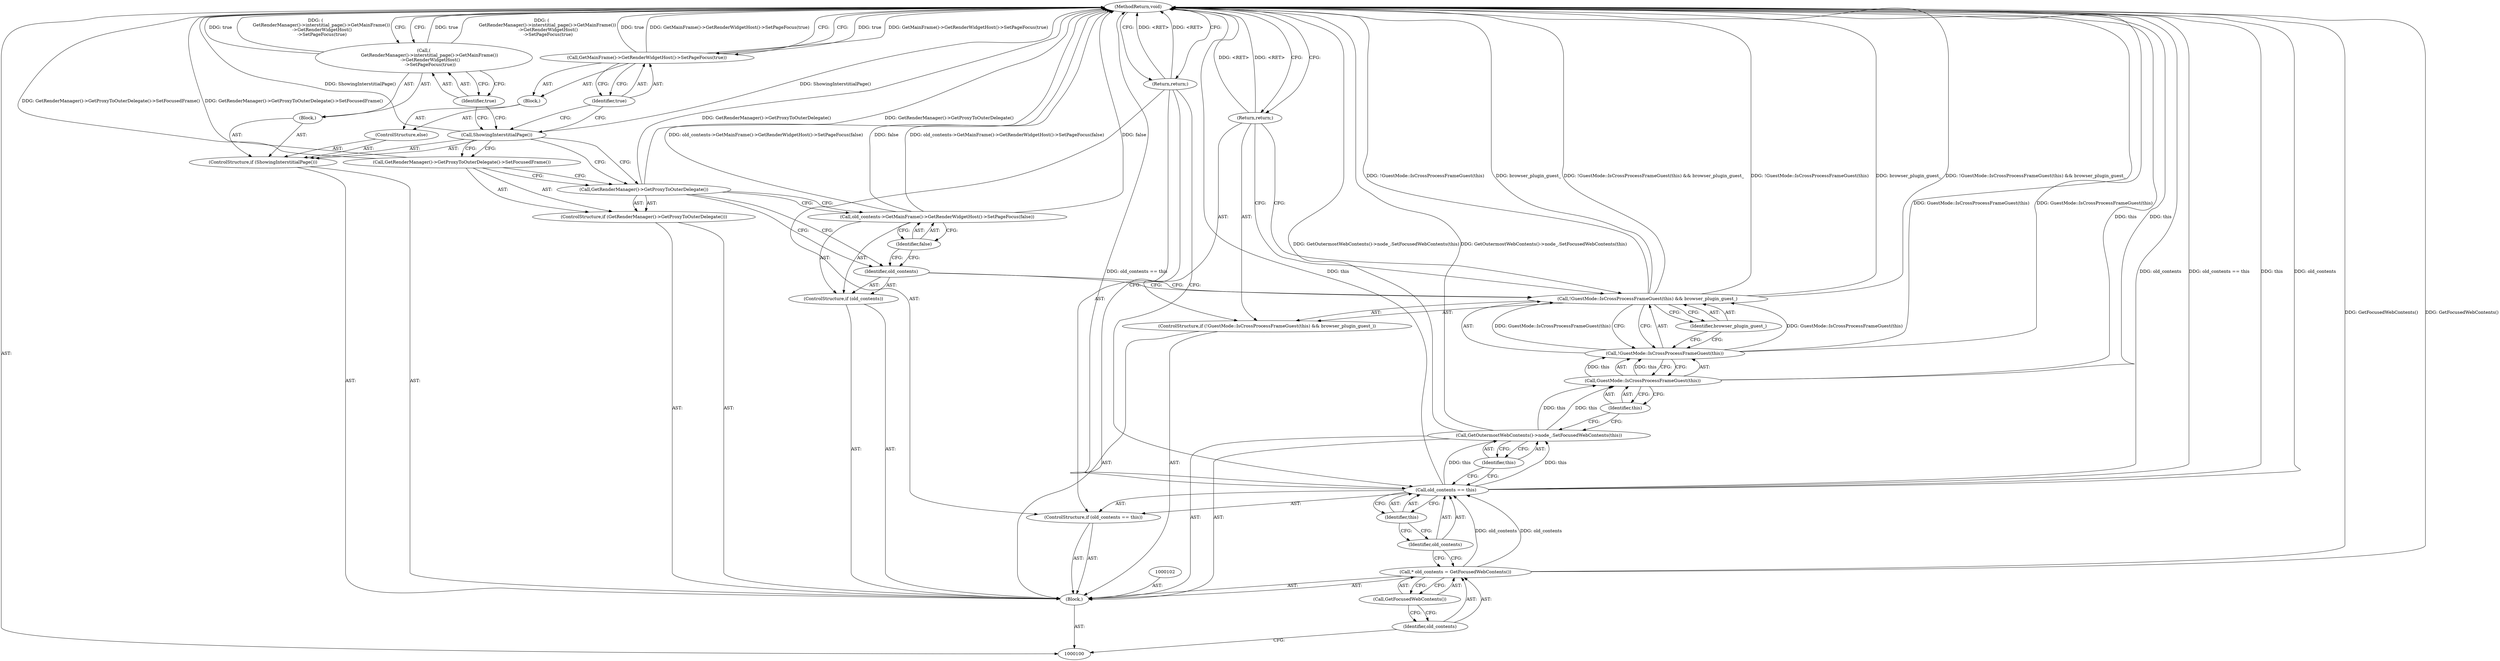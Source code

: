 digraph "1_Chrome_adca986a53b31b6da4cb22f8e755f6856daea89a_13" {
"1000136" [label="(MethodReturn,void)"];
"1000101" [label="(Block,)"];
"1000120" [label="(ControlStructure,if (old_contents))"];
"1000121" [label="(Identifier,old_contents)"];
"1000122" [label="(Call,old_contents->GetMainFrame()->GetRenderWidgetHost()->SetPageFocus(false))"];
"1000123" [label="(Identifier,false)"];
"1000124" [label="(ControlStructure,if (GetRenderManager()->GetProxyToOuterDelegate()))"];
"1000125" [label="(Call,GetRenderManager()->GetProxyToOuterDelegate())"];
"1000126" [label="(Call,GetRenderManager()->GetProxyToOuterDelegate()->SetFocusedFrame())"];
"1000127" [label="(ControlStructure,if (ShowingInterstitialPage()))"];
"1000129" [label="(Block,)"];
"1000128" [label="(Call,ShowingInterstitialPage())"];
"1000130" [label="(Call,(\n        GetRenderManager()->interstitial_page()->GetMainFrame())\n         ->GetRenderWidgetHost()\n         ->SetPageFocus(true))"];
"1000103" [label="(Call,* old_contents = GetFocusedWebContents())"];
"1000104" [label="(Identifier,old_contents)"];
"1000105" [label="(Call,GetFocusedWebContents())"];
"1000131" [label="(Identifier,true)"];
"1000133" [label="(Block,)"];
"1000132" [label="(ControlStructure,else)"];
"1000134" [label="(Call,GetMainFrame()->GetRenderWidgetHost()->SetPageFocus(true))"];
"1000135" [label="(Identifier,true)"];
"1000106" [label="(ControlStructure,if (old_contents == this))"];
"1000109" [label="(Identifier,this)"];
"1000107" [label="(Call,old_contents == this)"];
"1000108" [label="(Identifier,old_contents)"];
"1000110" [label="(Return,return;)"];
"1000111" [label="(Call,GetOutermostWebContents()->node_.SetFocusedWebContents(this))"];
"1000112" [label="(Identifier,this)"];
"1000113" [label="(ControlStructure,if (!GuestMode::IsCrossProcessFrameGuest(this) && browser_plugin_guest_))"];
"1000117" [label="(Identifier,this)"];
"1000118" [label="(Identifier,browser_plugin_guest_)"];
"1000114" [label="(Call,!GuestMode::IsCrossProcessFrameGuest(this) && browser_plugin_guest_)"];
"1000115" [label="(Call,!GuestMode::IsCrossProcessFrameGuest(this))"];
"1000116" [label="(Call,GuestMode::IsCrossProcessFrameGuest(this))"];
"1000119" [label="(Return,return;)"];
"1000136" -> "1000100"  [label="AST: "];
"1000136" -> "1000110"  [label="CFG: "];
"1000136" -> "1000119"  [label="CFG: "];
"1000136" -> "1000130"  [label="CFG: "];
"1000136" -> "1000134"  [label="CFG: "];
"1000116" -> "1000136"  [label="DDG: this"];
"1000125" -> "1000136"  [label="DDG: GetRenderManager()->GetProxyToOuterDelegate()"];
"1000107" -> "1000136"  [label="DDG: old_contents"];
"1000107" -> "1000136"  [label="DDG: old_contents == this"];
"1000107" -> "1000136"  [label="DDG: this"];
"1000103" -> "1000136"  [label="DDG: GetFocusedWebContents()"];
"1000114" -> "1000136"  [label="DDG: !GuestMode::IsCrossProcessFrameGuest(this) && browser_plugin_guest_"];
"1000114" -> "1000136"  [label="DDG: !GuestMode::IsCrossProcessFrameGuest(this)"];
"1000114" -> "1000136"  [label="DDG: browser_plugin_guest_"];
"1000122" -> "1000136"  [label="DDG: false"];
"1000122" -> "1000136"  [label="DDG: old_contents->GetMainFrame()->GetRenderWidgetHost()->SetPageFocus(false)"];
"1000134" -> "1000136"  [label="DDG: true"];
"1000134" -> "1000136"  [label="DDG: GetMainFrame()->GetRenderWidgetHost()->SetPageFocus(true)"];
"1000128" -> "1000136"  [label="DDG: ShowingInterstitialPage()"];
"1000130" -> "1000136"  [label="DDG: true"];
"1000130" -> "1000136"  [label="DDG: (\n        GetRenderManager()->interstitial_page()->GetMainFrame())\n         ->GetRenderWidgetHost()\n         ->SetPageFocus(true)"];
"1000126" -> "1000136"  [label="DDG: GetRenderManager()->GetProxyToOuterDelegate()->SetFocusedFrame()"];
"1000111" -> "1000136"  [label="DDG: GetOutermostWebContents()->node_.SetFocusedWebContents(this)"];
"1000115" -> "1000136"  [label="DDG: GuestMode::IsCrossProcessFrameGuest(this)"];
"1000110" -> "1000136"  [label="DDG: <RET>"];
"1000119" -> "1000136"  [label="DDG: <RET>"];
"1000101" -> "1000100"  [label="AST: "];
"1000102" -> "1000101"  [label="AST: "];
"1000103" -> "1000101"  [label="AST: "];
"1000106" -> "1000101"  [label="AST: "];
"1000111" -> "1000101"  [label="AST: "];
"1000113" -> "1000101"  [label="AST: "];
"1000120" -> "1000101"  [label="AST: "];
"1000124" -> "1000101"  [label="AST: "];
"1000127" -> "1000101"  [label="AST: "];
"1000120" -> "1000101"  [label="AST: "];
"1000121" -> "1000120"  [label="AST: "];
"1000122" -> "1000120"  [label="AST: "];
"1000121" -> "1000120"  [label="AST: "];
"1000121" -> "1000114"  [label="CFG: "];
"1000123" -> "1000121"  [label="CFG: "];
"1000125" -> "1000121"  [label="CFG: "];
"1000122" -> "1000120"  [label="AST: "];
"1000122" -> "1000123"  [label="CFG: "];
"1000123" -> "1000122"  [label="AST: "];
"1000125" -> "1000122"  [label="CFG: "];
"1000122" -> "1000136"  [label="DDG: false"];
"1000122" -> "1000136"  [label="DDG: old_contents->GetMainFrame()->GetRenderWidgetHost()->SetPageFocus(false)"];
"1000123" -> "1000122"  [label="AST: "];
"1000123" -> "1000121"  [label="CFG: "];
"1000122" -> "1000123"  [label="CFG: "];
"1000124" -> "1000101"  [label="AST: "];
"1000125" -> "1000124"  [label="AST: "];
"1000126" -> "1000124"  [label="AST: "];
"1000125" -> "1000124"  [label="AST: "];
"1000125" -> "1000122"  [label="CFG: "];
"1000125" -> "1000121"  [label="CFG: "];
"1000126" -> "1000125"  [label="CFG: "];
"1000128" -> "1000125"  [label="CFG: "];
"1000125" -> "1000136"  [label="DDG: GetRenderManager()->GetProxyToOuterDelegate()"];
"1000126" -> "1000124"  [label="AST: "];
"1000126" -> "1000125"  [label="CFG: "];
"1000128" -> "1000126"  [label="CFG: "];
"1000126" -> "1000136"  [label="DDG: GetRenderManager()->GetProxyToOuterDelegate()->SetFocusedFrame()"];
"1000127" -> "1000101"  [label="AST: "];
"1000128" -> "1000127"  [label="AST: "];
"1000129" -> "1000127"  [label="AST: "];
"1000132" -> "1000127"  [label="AST: "];
"1000129" -> "1000127"  [label="AST: "];
"1000130" -> "1000129"  [label="AST: "];
"1000128" -> "1000127"  [label="AST: "];
"1000128" -> "1000126"  [label="CFG: "];
"1000128" -> "1000125"  [label="CFG: "];
"1000131" -> "1000128"  [label="CFG: "];
"1000135" -> "1000128"  [label="CFG: "];
"1000128" -> "1000136"  [label="DDG: ShowingInterstitialPage()"];
"1000130" -> "1000129"  [label="AST: "];
"1000130" -> "1000131"  [label="CFG: "];
"1000131" -> "1000130"  [label="AST: "];
"1000136" -> "1000130"  [label="CFG: "];
"1000130" -> "1000136"  [label="DDG: true"];
"1000130" -> "1000136"  [label="DDG: (\n        GetRenderManager()->interstitial_page()->GetMainFrame())\n         ->GetRenderWidgetHost()\n         ->SetPageFocus(true)"];
"1000103" -> "1000101"  [label="AST: "];
"1000103" -> "1000105"  [label="CFG: "];
"1000104" -> "1000103"  [label="AST: "];
"1000105" -> "1000103"  [label="AST: "];
"1000108" -> "1000103"  [label="CFG: "];
"1000103" -> "1000136"  [label="DDG: GetFocusedWebContents()"];
"1000103" -> "1000107"  [label="DDG: old_contents"];
"1000104" -> "1000103"  [label="AST: "];
"1000104" -> "1000100"  [label="CFG: "];
"1000105" -> "1000104"  [label="CFG: "];
"1000105" -> "1000103"  [label="AST: "];
"1000105" -> "1000104"  [label="CFG: "];
"1000103" -> "1000105"  [label="CFG: "];
"1000131" -> "1000130"  [label="AST: "];
"1000131" -> "1000128"  [label="CFG: "];
"1000130" -> "1000131"  [label="CFG: "];
"1000133" -> "1000132"  [label="AST: "];
"1000134" -> "1000133"  [label="AST: "];
"1000132" -> "1000127"  [label="AST: "];
"1000133" -> "1000132"  [label="AST: "];
"1000134" -> "1000133"  [label="AST: "];
"1000134" -> "1000135"  [label="CFG: "];
"1000135" -> "1000134"  [label="AST: "];
"1000136" -> "1000134"  [label="CFG: "];
"1000134" -> "1000136"  [label="DDG: true"];
"1000134" -> "1000136"  [label="DDG: GetMainFrame()->GetRenderWidgetHost()->SetPageFocus(true)"];
"1000135" -> "1000134"  [label="AST: "];
"1000135" -> "1000128"  [label="CFG: "];
"1000134" -> "1000135"  [label="CFG: "];
"1000106" -> "1000101"  [label="AST: "];
"1000107" -> "1000106"  [label="AST: "];
"1000110" -> "1000106"  [label="AST: "];
"1000109" -> "1000107"  [label="AST: "];
"1000109" -> "1000108"  [label="CFG: "];
"1000107" -> "1000109"  [label="CFG: "];
"1000107" -> "1000106"  [label="AST: "];
"1000107" -> "1000109"  [label="CFG: "];
"1000108" -> "1000107"  [label="AST: "];
"1000109" -> "1000107"  [label="AST: "];
"1000110" -> "1000107"  [label="CFG: "];
"1000112" -> "1000107"  [label="CFG: "];
"1000107" -> "1000136"  [label="DDG: old_contents"];
"1000107" -> "1000136"  [label="DDG: old_contents == this"];
"1000107" -> "1000136"  [label="DDG: this"];
"1000103" -> "1000107"  [label="DDG: old_contents"];
"1000107" -> "1000111"  [label="DDG: this"];
"1000108" -> "1000107"  [label="AST: "];
"1000108" -> "1000103"  [label="CFG: "];
"1000109" -> "1000108"  [label="CFG: "];
"1000110" -> "1000106"  [label="AST: "];
"1000110" -> "1000107"  [label="CFG: "];
"1000136" -> "1000110"  [label="CFG: "];
"1000110" -> "1000136"  [label="DDG: <RET>"];
"1000111" -> "1000101"  [label="AST: "];
"1000111" -> "1000112"  [label="CFG: "];
"1000112" -> "1000111"  [label="AST: "];
"1000117" -> "1000111"  [label="CFG: "];
"1000111" -> "1000136"  [label="DDG: GetOutermostWebContents()->node_.SetFocusedWebContents(this)"];
"1000107" -> "1000111"  [label="DDG: this"];
"1000111" -> "1000116"  [label="DDG: this"];
"1000112" -> "1000111"  [label="AST: "];
"1000112" -> "1000107"  [label="CFG: "];
"1000111" -> "1000112"  [label="CFG: "];
"1000113" -> "1000101"  [label="AST: "];
"1000114" -> "1000113"  [label="AST: "];
"1000119" -> "1000113"  [label="AST: "];
"1000117" -> "1000116"  [label="AST: "];
"1000117" -> "1000111"  [label="CFG: "];
"1000116" -> "1000117"  [label="CFG: "];
"1000118" -> "1000114"  [label="AST: "];
"1000118" -> "1000115"  [label="CFG: "];
"1000114" -> "1000118"  [label="CFG: "];
"1000114" -> "1000113"  [label="AST: "];
"1000114" -> "1000115"  [label="CFG: "];
"1000114" -> "1000118"  [label="CFG: "];
"1000115" -> "1000114"  [label="AST: "];
"1000118" -> "1000114"  [label="AST: "];
"1000119" -> "1000114"  [label="CFG: "];
"1000121" -> "1000114"  [label="CFG: "];
"1000114" -> "1000136"  [label="DDG: !GuestMode::IsCrossProcessFrameGuest(this) && browser_plugin_guest_"];
"1000114" -> "1000136"  [label="DDG: !GuestMode::IsCrossProcessFrameGuest(this)"];
"1000114" -> "1000136"  [label="DDG: browser_plugin_guest_"];
"1000115" -> "1000114"  [label="DDG: GuestMode::IsCrossProcessFrameGuest(this)"];
"1000115" -> "1000114"  [label="AST: "];
"1000115" -> "1000116"  [label="CFG: "];
"1000116" -> "1000115"  [label="AST: "];
"1000118" -> "1000115"  [label="CFG: "];
"1000114" -> "1000115"  [label="CFG: "];
"1000115" -> "1000136"  [label="DDG: GuestMode::IsCrossProcessFrameGuest(this)"];
"1000115" -> "1000114"  [label="DDG: GuestMode::IsCrossProcessFrameGuest(this)"];
"1000116" -> "1000115"  [label="DDG: this"];
"1000116" -> "1000115"  [label="AST: "];
"1000116" -> "1000117"  [label="CFG: "];
"1000117" -> "1000116"  [label="AST: "];
"1000115" -> "1000116"  [label="CFG: "];
"1000116" -> "1000136"  [label="DDG: this"];
"1000116" -> "1000115"  [label="DDG: this"];
"1000111" -> "1000116"  [label="DDG: this"];
"1000119" -> "1000113"  [label="AST: "];
"1000119" -> "1000114"  [label="CFG: "];
"1000136" -> "1000119"  [label="CFG: "];
"1000119" -> "1000136"  [label="DDG: <RET>"];
}

